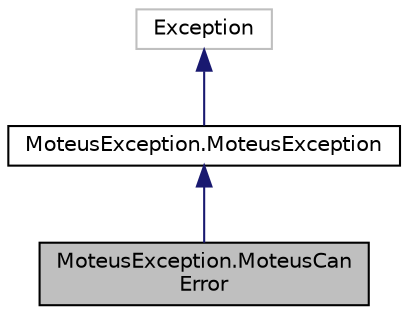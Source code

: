digraph "MoteusException.MoteusCanError"
{
  edge [fontname="Helvetica",fontsize="10",labelfontname="Helvetica",labelfontsize="10"];
  node [fontname="Helvetica",fontsize="10",shape=record];
  Node3 [label="MoteusException.MoteusCan\lError",height=0.2,width=0.4,color="black", fillcolor="grey75", style="filled", fontcolor="black"];
  Node4 -> Node3 [dir="back",color="midnightblue",fontsize="10",style="solid",fontname="Helvetica"];
  Node4 [label="MoteusException.MoteusException",height=0.2,width=0.4,color="black", fillcolor="white", style="filled",URL="$classMoteusException_1_1MoteusException.html",tooltip="This is the base class for all exceptions that have to do with Moteus motor controllers. "];
  Node5 -> Node4 [dir="back",color="midnightblue",fontsize="10",style="solid",fontname="Helvetica"];
  Node5 [label="Exception",height=0.2,width=0.4,color="grey75", fillcolor="white", style="filled"];
}
